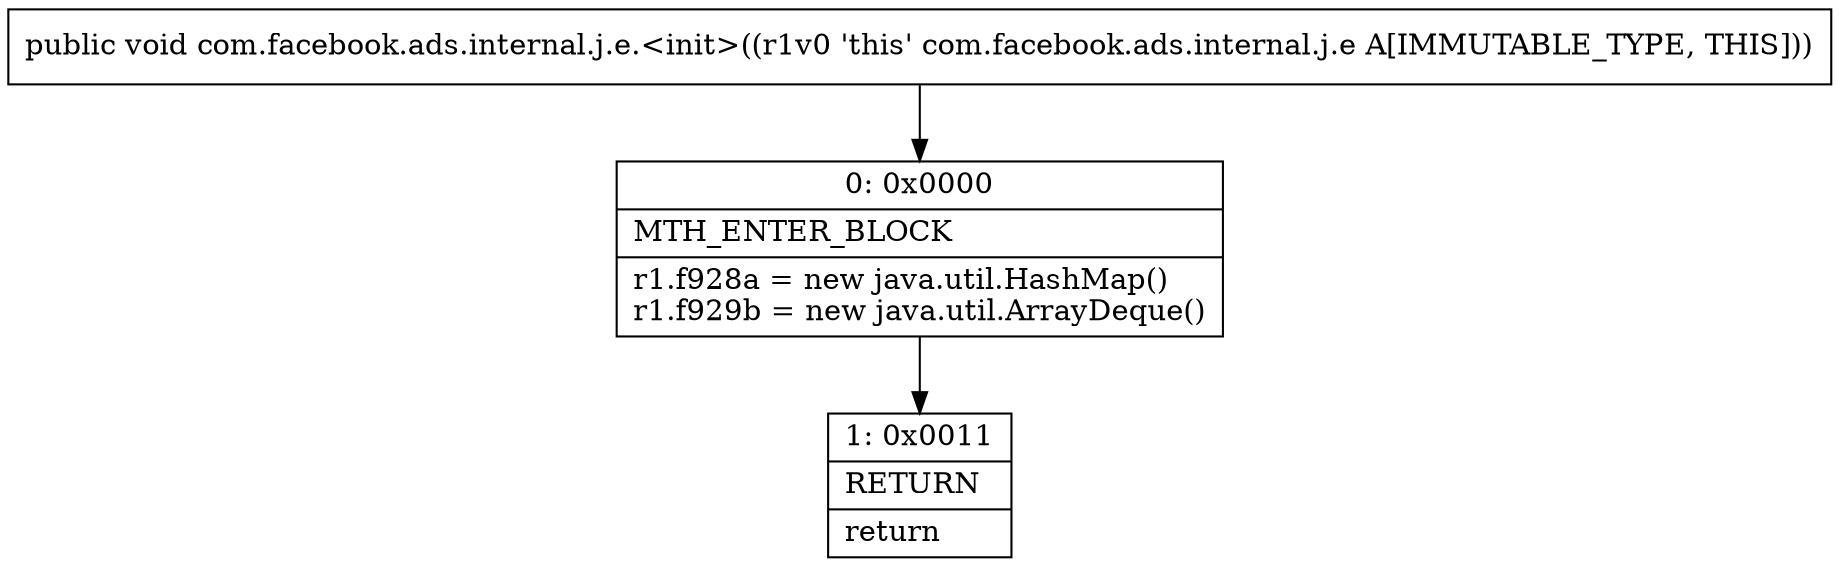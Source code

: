 digraph "CFG forcom.facebook.ads.internal.j.e.\<init\>()V" {
Node_0 [shape=record,label="{0\:\ 0x0000|MTH_ENTER_BLOCK\l|r1.f928a = new java.util.HashMap()\lr1.f929b = new java.util.ArrayDeque()\l}"];
Node_1 [shape=record,label="{1\:\ 0x0011|RETURN\l|return\l}"];
MethodNode[shape=record,label="{public void com.facebook.ads.internal.j.e.\<init\>((r1v0 'this' com.facebook.ads.internal.j.e A[IMMUTABLE_TYPE, THIS])) }"];
MethodNode -> Node_0;
Node_0 -> Node_1;
}

